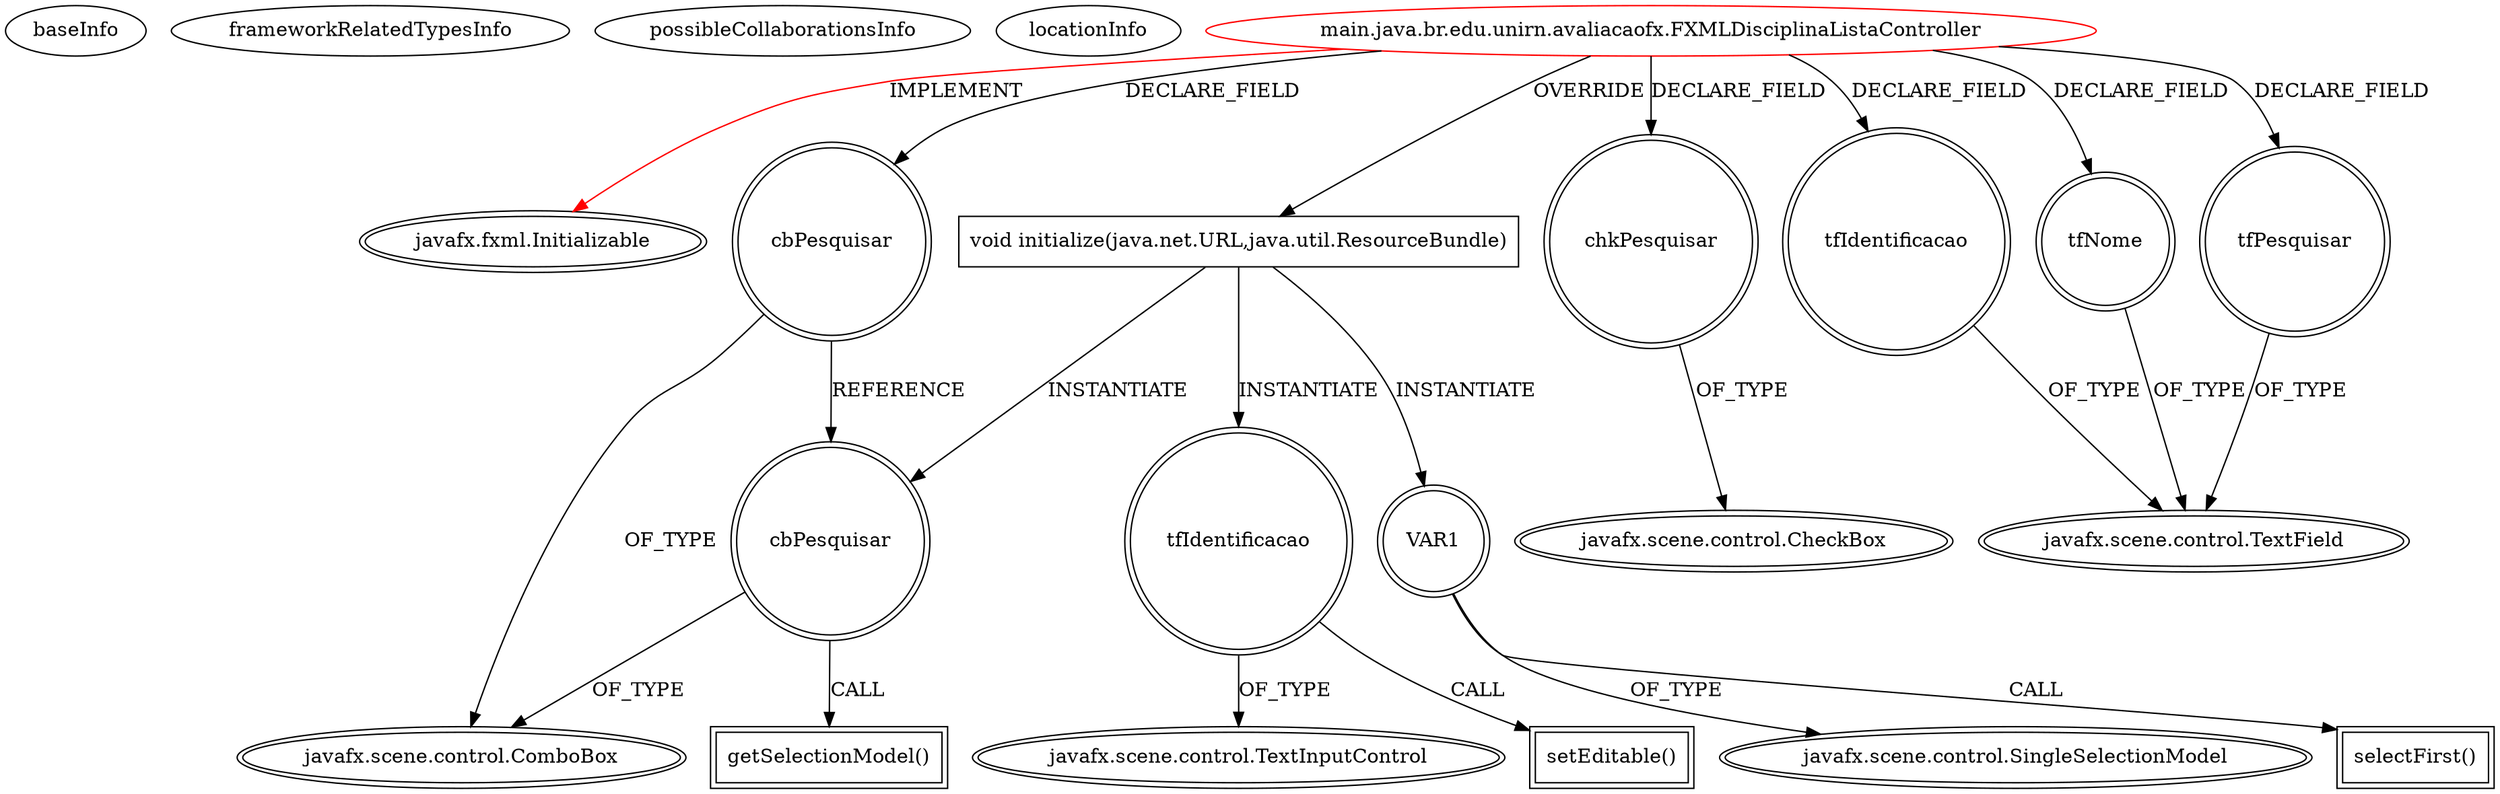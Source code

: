 digraph {
baseInfo[graphId=1867,category="extension_graph",isAnonymous=false,possibleRelation=false]
frameworkRelatedTypesInfo[0="javafx.fxml.Initializable"]
possibleCollaborationsInfo[]
locationInfo[projectName="andersonolisilva-exemplo_jfx",filePath="/andersonolisilva-exemplo_jfx/exemplo_jfx-master/src/main/java/br/edu/unirn/avaliacaofx/FXMLDisciplinaListaController.java",contextSignature="FXMLDisciplinaListaController",graphId="1867"]
0[label="main.java.br.edu.unirn.avaliacaofx.FXMLDisciplinaListaController",vertexType="ROOT_CLIENT_CLASS_DECLARATION",isFrameworkType=false,color=red]
1[label="javafx.fxml.Initializable",vertexType="FRAMEWORK_INTERFACE_TYPE",isFrameworkType=true,peripheries=2]
2[label="cbPesquisar",vertexType="FIELD_DECLARATION",isFrameworkType=true,peripheries=2,shape=circle]
3[label="javafx.scene.control.ComboBox",vertexType="FRAMEWORK_CLASS_TYPE",isFrameworkType=true,peripheries=2]
4[label="chkPesquisar",vertexType="FIELD_DECLARATION",isFrameworkType=true,peripheries=2,shape=circle]
5[label="javafx.scene.control.CheckBox",vertexType="FRAMEWORK_CLASS_TYPE",isFrameworkType=true,peripheries=2]
6[label="tfIdentificacao",vertexType="FIELD_DECLARATION",isFrameworkType=true,peripheries=2,shape=circle]
7[label="javafx.scene.control.TextField",vertexType="FRAMEWORK_CLASS_TYPE",isFrameworkType=true,peripheries=2]
8[label="tfNome",vertexType="FIELD_DECLARATION",isFrameworkType=true,peripheries=2,shape=circle]
10[label="tfPesquisar",vertexType="FIELD_DECLARATION",isFrameworkType=true,peripheries=2,shape=circle]
12[label="void initialize(java.net.URL,java.util.ResourceBundle)",vertexType="OVERRIDING_METHOD_DECLARATION",isFrameworkType=false,shape=box]
13[label="tfIdentificacao",vertexType="VARIABLE_EXPRESION",isFrameworkType=true,peripheries=2,shape=circle]
15[label="javafx.scene.control.TextInputControl",vertexType="FRAMEWORK_CLASS_TYPE",isFrameworkType=true,peripheries=2]
14[label="setEditable()",vertexType="INSIDE_CALL",isFrameworkType=true,peripheries=2,shape=box]
16[label="VAR1",vertexType="VARIABLE_EXPRESION",isFrameworkType=true,peripheries=2,shape=circle]
18[label="javafx.scene.control.SingleSelectionModel",vertexType="FRAMEWORK_CLASS_TYPE",isFrameworkType=true,peripheries=2]
17[label="selectFirst()",vertexType="INSIDE_CALL",isFrameworkType=true,peripheries=2,shape=box]
19[label="cbPesquisar",vertexType="VARIABLE_EXPRESION",isFrameworkType=true,peripheries=2,shape=circle]
20[label="getSelectionModel()",vertexType="INSIDE_CALL",isFrameworkType=true,peripheries=2,shape=box]
0->1[label="IMPLEMENT",color=red]
0->2[label="DECLARE_FIELD"]
2->3[label="OF_TYPE"]
0->4[label="DECLARE_FIELD"]
4->5[label="OF_TYPE"]
0->6[label="DECLARE_FIELD"]
6->7[label="OF_TYPE"]
0->8[label="DECLARE_FIELD"]
8->7[label="OF_TYPE"]
0->10[label="DECLARE_FIELD"]
10->7[label="OF_TYPE"]
0->12[label="OVERRIDE"]
12->13[label="INSTANTIATE"]
13->15[label="OF_TYPE"]
13->14[label="CALL"]
12->16[label="INSTANTIATE"]
16->18[label="OF_TYPE"]
16->17[label="CALL"]
12->19[label="INSTANTIATE"]
2->19[label="REFERENCE"]
19->3[label="OF_TYPE"]
19->20[label="CALL"]
}
